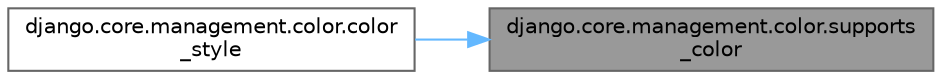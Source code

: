digraph "django.core.management.color.supports_color"
{
 // LATEX_PDF_SIZE
  bgcolor="transparent";
  edge [fontname=Helvetica,fontsize=10,labelfontname=Helvetica,labelfontsize=10];
  node [fontname=Helvetica,fontsize=10,shape=box,height=0.2,width=0.4];
  rankdir="RL";
  Node1 [id="Node000001",label="django.core.management.color.supports\l_color",height=0.2,width=0.4,color="gray40", fillcolor="grey60", style="filled", fontcolor="black",tooltip=" "];
  Node1 -> Node2 [id="edge1_Node000001_Node000002",dir="back",color="steelblue1",style="solid",tooltip=" "];
  Node2 [id="Node000002",label="django.core.management.color.color\l_style",height=0.2,width=0.4,color="grey40", fillcolor="white", style="filled",URL="$namespacedjango_1_1core_1_1management_1_1color.html#a1cb72175503692b9b77156449593b731",tooltip=" "];
}
